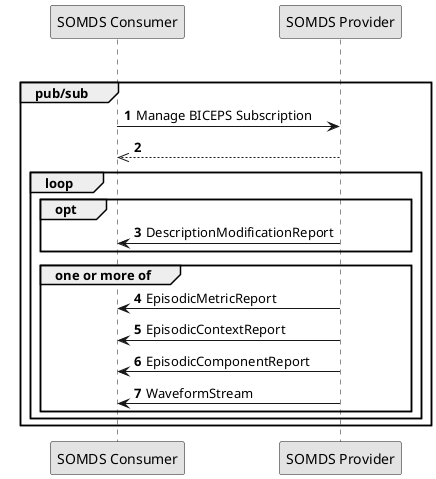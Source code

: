 @startuml

skinparam monochrome true
autonumber

!global $str_sdc_sc = "SOMDS Consumer"
!global $str_sdc_sp = "SOMDS Provider"

participant "$str_sdc_sc" as sdc_sc
participant "$str_sdc_sp" as sdc_sp

group secured
    group pub/sub
        sdc_sc -> sdc_sp: Manage BICEPS Subscription
        sdc_sp -->> sdc_sc

    loop
        opt
            sdc_sc <- sdc_sp: DescriptionModificationReport
        end

        group one or more of
            sdc_sc <- sdc_sp: EpisodicMetricReport
            sdc_sc <- sdc_sp: EpisodicContextReport
            sdc_sc <- sdc_sp: EpisodicComponentReport
            sdc_sc <- sdc_sp: WaveformStream
        end
    end
end



@enduml